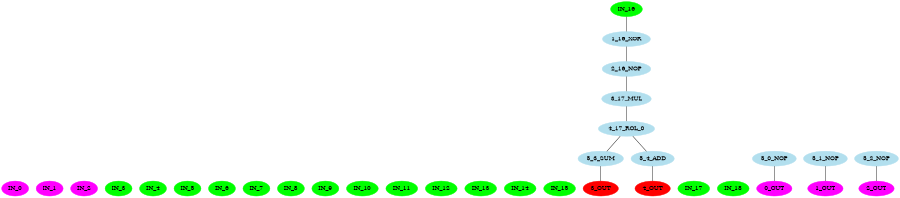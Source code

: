 digraph EACircuit {
rankdir=BT;
edge [dir=none];
size="6,6";
ordering=out;
node [color=magenta, style=filled];
"IN_0";
"IN_1";
"IN_2";
node [color=green, style=filled];
"IN_3";
"IN_4";
"IN_5";
"IN_6";
"IN_7";
"IN_8";
"IN_9";
"IN_10";
"IN_11";
"IN_12";
"IN_13";
"IN_14";
"IN_15";
"IN_16";
"IN_17";
"IN_18";
node [color=lightblue2, style=filled];
{ rank=same; "1_16_XOR"; }
"1_16_XOR" -> "IN_16";
node [color=lightblue2, style=filled];
{ rank=same; "2_16_NOP"; }
"2_16_NOP" -> "1_16_XOR";
node [color=lightblue2, style=filled];
{ rank=same; "3_17_MUL"; }
"3_17_MUL" -> "2_16_NOP";
node [color=lightblue2, style=filled];
{ rank=same; "4_17_ROL_0"; }
"4_17_ROL_0" -> "3_17_MUL";
node [color=lightblue2, style=filled];
{ rank=same; "5_0_NOP"; "5_1_NOP"; "5_2_NOP"; "5_3_SUM"; "5_4_ADD"; }
"5_3_SUM" -> "4_17_ROL_0";
"5_4_ADD" -> "4_17_ROL_0";
node [color=magenta];
"0_OUT" -> "5_0_NOP";
"1_OUT" -> "5_1_NOP";
"2_OUT" -> "5_2_NOP";
node [color=red];
"3_OUT" -> "5_3_SUM";
"4_OUT" -> "5_4_ADD";
}